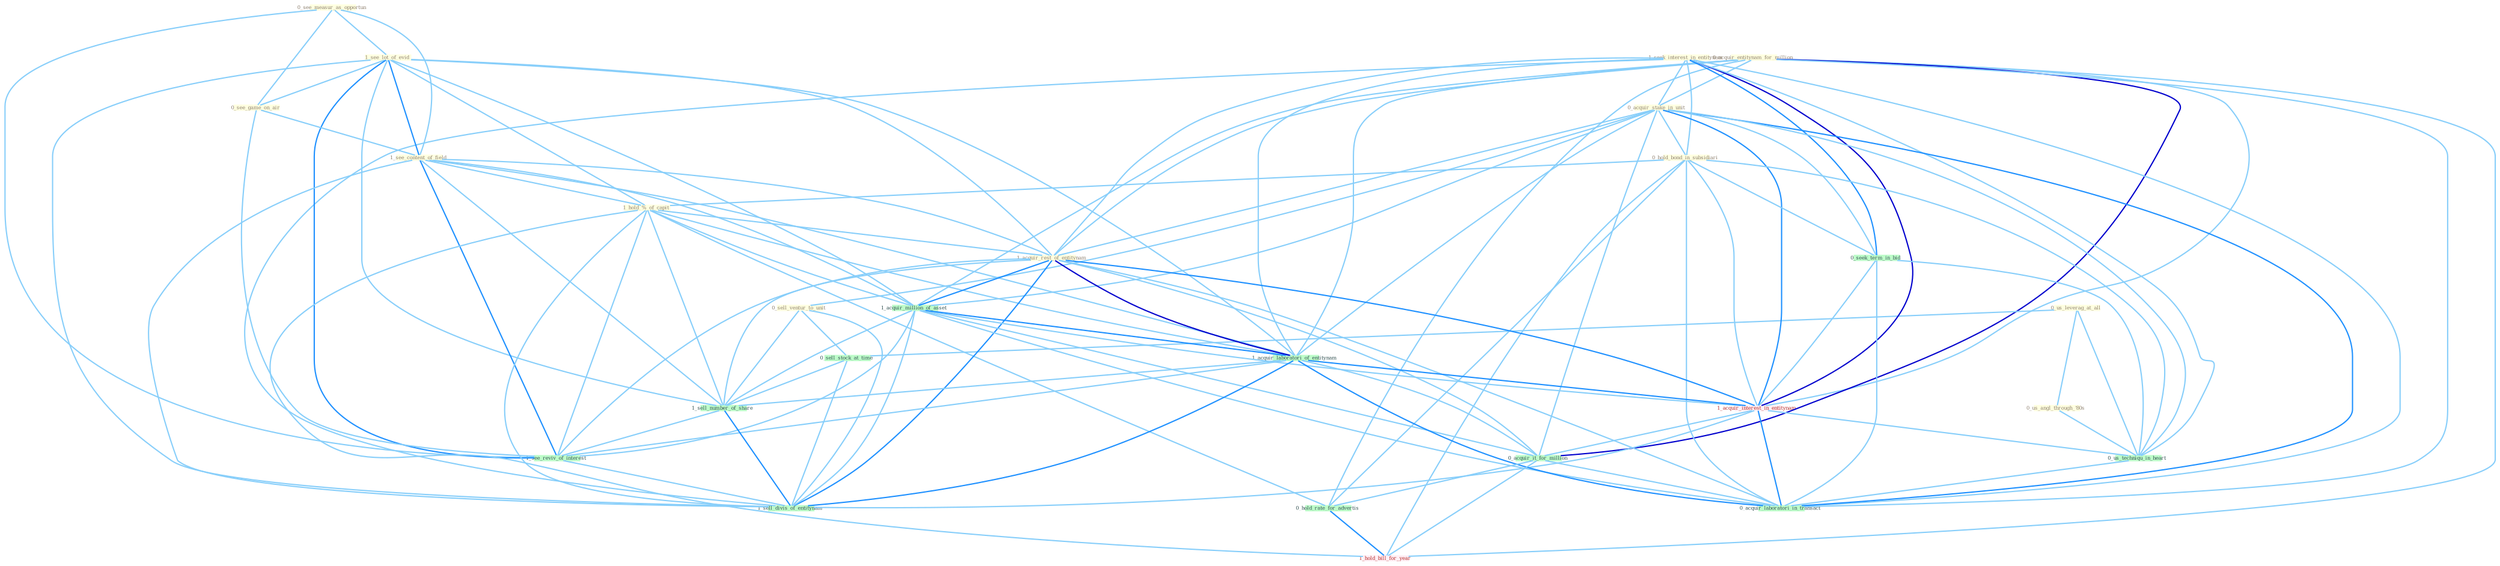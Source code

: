 Graph G{ 
    node
    [shape=polygon,style=filled,width=.5,height=.06,color="#BDFCC9",fixedsize=true,fontsize=4,
    fontcolor="#2f4f4f"];
    {node
    [color="#ffffe0", fontcolor="#8b7d6b"] "0_acquir_entitynam_for_million " "0_us_leverag_at_all " "0_us_angl_through_'80s " "0_see_measur_as_opportun " "1_seek_interest_in_entitynam " "0_acquir_stake_in_unit " "0_sell_ventur_to_unit " "1_see_lot_of_evid " "0_see_game_on_air " "1_see_content_of_field " "0_hold_bond_in_subsidiari " "1_hold_%_of_capit " "1_acquir_rest_of_entitynam "}
{node [color="#fff0f5", fontcolor="#b22222"] "1_acquir_interest_in_entitynam " "1_hold_bill_for_year "}
edge [color="#B0E2FF"];

	"0_acquir_entitynam_for_million " -- "0_acquir_stake_in_unit " [w="1", color="#87cefa" ];
	"0_acquir_entitynam_for_million " -- "1_acquir_rest_of_entitynam " [w="1", color="#87cefa" ];
	"0_acquir_entitynam_for_million " -- "1_acquir_million_of_asset " [w="1", color="#87cefa" ];
	"0_acquir_entitynam_for_million " -- "1_acquir_laboratori_of_entitynam " [w="1", color="#87cefa" ];
	"0_acquir_entitynam_for_million " -- "1_acquir_interest_in_entitynam " [w="1", color="#87cefa" ];
	"0_acquir_entitynam_for_million " -- "0_acquir_it_for_million " [w="3", color="#0000cd" , len=0.6];
	"0_acquir_entitynam_for_million " -- "0_hold_rate_for_advertis " [w="1", color="#87cefa" ];
	"0_acquir_entitynam_for_million " -- "0_acquir_laboratori_in_transact " [w="1", color="#87cefa" ];
	"0_acquir_entitynam_for_million " -- "1_hold_bill_for_year " [w="1", color="#87cefa" ];
	"0_us_leverag_at_all " -- "0_us_angl_through_'80s " [w="1", color="#87cefa" ];
	"0_us_leverag_at_all " -- "0_us_techniqu_in_heart " [w="1", color="#87cefa" ];
	"0_us_leverag_at_all " -- "0_sell_stock_at_time " [w="1", color="#87cefa" ];
	"0_us_angl_through_'80s " -- "0_us_techniqu_in_heart " [w="1", color="#87cefa" ];
	"0_see_measur_as_opportun " -- "1_see_lot_of_evid " [w="1", color="#87cefa" ];
	"0_see_measur_as_opportun " -- "0_see_game_on_air " [w="1", color="#87cefa" ];
	"0_see_measur_as_opportun " -- "1_see_content_of_field " [w="1", color="#87cefa" ];
	"0_see_measur_as_opportun " -- "1_see_reviv_of_interest " [w="1", color="#87cefa" ];
	"1_seek_interest_in_entitynam " -- "0_acquir_stake_in_unit " [w="1", color="#87cefa" ];
	"1_seek_interest_in_entitynam " -- "0_hold_bond_in_subsidiari " [w="1", color="#87cefa" ];
	"1_seek_interest_in_entitynam " -- "1_acquir_rest_of_entitynam " [w="1", color="#87cefa" ];
	"1_seek_interest_in_entitynam " -- "1_acquir_laboratori_of_entitynam " [w="1", color="#87cefa" ];
	"1_seek_interest_in_entitynam " -- "0_seek_term_in_bid " [w="2", color="#1e90ff" , len=0.8];
	"1_seek_interest_in_entitynam " -- "1_acquir_interest_in_entitynam " [w="3", color="#0000cd" , len=0.6];
	"1_seek_interest_in_entitynam " -- "0_us_techniqu_in_heart " [w="1", color="#87cefa" ];
	"1_seek_interest_in_entitynam " -- "0_acquir_laboratori_in_transact " [w="1", color="#87cefa" ];
	"1_seek_interest_in_entitynam " -- "1_sell_divis_of_entitynam " [w="1", color="#87cefa" ];
	"0_acquir_stake_in_unit " -- "0_sell_ventur_to_unit " [w="1", color="#87cefa" ];
	"0_acquir_stake_in_unit " -- "0_hold_bond_in_subsidiari " [w="1", color="#87cefa" ];
	"0_acquir_stake_in_unit " -- "1_acquir_rest_of_entitynam " [w="1", color="#87cefa" ];
	"0_acquir_stake_in_unit " -- "1_acquir_million_of_asset " [w="1", color="#87cefa" ];
	"0_acquir_stake_in_unit " -- "1_acquir_laboratori_of_entitynam " [w="1", color="#87cefa" ];
	"0_acquir_stake_in_unit " -- "0_seek_term_in_bid " [w="1", color="#87cefa" ];
	"0_acquir_stake_in_unit " -- "1_acquir_interest_in_entitynam " [w="2", color="#1e90ff" , len=0.8];
	"0_acquir_stake_in_unit " -- "0_us_techniqu_in_heart " [w="1", color="#87cefa" ];
	"0_acquir_stake_in_unit " -- "0_acquir_it_for_million " [w="1", color="#87cefa" ];
	"0_acquir_stake_in_unit " -- "0_acquir_laboratori_in_transact " [w="2", color="#1e90ff" , len=0.8];
	"0_sell_ventur_to_unit " -- "0_sell_stock_at_time " [w="1", color="#87cefa" ];
	"0_sell_ventur_to_unit " -- "1_sell_number_of_share " [w="1", color="#87cefa" ];
	"0_sell_ventur_to_unit " -- "1_sell_divis_of_entitynam " [w="1", color="#87cefa" ];
	"1_see_lot_of_evid " -- "0_see_game_on_air " [w="1", color="#87cefa" ];
	"1_see_lot_of_evid " -- "1_see_content_of_field " [w="2", color="#1e90ff" , len=0.8];
	"1_see_lot_of_evid " -- "1_hold_%_of_capit " [w="1", color="#87cefa" ];
	"1_see_lot_of_evid " -- "1_acquir_rest_of_entitynam " [w="1", color="#87cefa" ];
	"1_see_lot_of_evid " -- "1_acquir_million_of_asset " [w="1", color="#87cefa" ];
	"1_see_lot_of_evid " -- "1_acquir_laboratori_of_entitynam " [w="1", color="#87cefa" ];
	"1_see_lot_of_evid " -- "1_sell_number_of_share " [w="1", color="#87cefa" ];
	"1_see_lot_of_evid " -- "1_see_reviv_of_interest " [w="2", color="#1e90ff" , len=0.8];
	"1_see_lot_of_evid " -- "1_sell_divis_of_entitynam " [w="1", color="#87cefa" ];
	"0_see_game_on_air " -- "1_see_content_of_field " [w="1", color="#87cefa" ];
	"0_see_game_on_air " -- "1_see_reviv_of_interest " [w="1", color="#87cefa" ];
	"1_see_content_of_field " -- "1_hold_%_of_capit " [w="1", color="#87cefa" ];
	"1_see_content_of_field " -- "1_acquir_rest_of_entitynam " [w="1", color="#87cefa" ];
	"1_see_content_of_field " -- "1_acquir_million_of_asset " [w="1", color="#87cefa" ];
	"1_see_content_of_field " -- "1_acquir_laboratori_of_entitynam " [w="1", color="#87cefa" ];
	"1_see_content_of_field " -- "1_sell_number_of_share " [w="1", color="#87cefa" ];
	"1_see_content_of_field " -- "1_see_reviv_of_interest " [w="2", color="#1e90ff" , len=0.8];
	"1_see_content_of_field " -- "1_sell_divis_of_entitynam " [w="1", color="#87cefa" ];
	"0_hold_bond_in_subsidiari " -- "1_hold_%_of_capit " [w="1", color="#87cefa" ];
	"0_hold_bond_in_subsidiari " -- "0_seek_term_in_bid " [w="1", color="#87cefa" ];
	"0_hold_bond_in_subsidiari " -- "1_acquir_interest_in_entitynam " [w="1", color="#87cefa" ];
	"0_hold_bond_in_subsidiari " -- "0_us_techniqu_in_heart " [w="1", color="#87cefa" ];
	"0_hold_bond_in_subsidiari " -- "0_hold_rate_for_advertis " [w="1", color="#87cefa" ];
	"0_hold_bond_in_subsidiari " -- "0_acquir_laboratori_in_transact " [w="1", color="#87cefa" ];
	"0_hold_bond_in_subsidiari " -- "1_hold_bill_for_year " [w="1", color="#87cefa" ];
	"1_hold_%_of_capit " -- "1_acquir_rest_of_entitynam " [w="1", color="#87cefa" ];
	"1_hold_%_of_capit " -- "1_acquir_million_of_asset " [w="1", color="#87cefa" ];
	"1_hold_%_of_capit " -- "1_acquir_laboratori_of_entitynam " [w="1", color="#87cefa" ];
	"1_hold_%_of_capit " -- "0_hold_rate_for_advertis " [w="1", color="#87cefa" ];
	"1_hold_%_of_capit " -- "1_sell_number_of_share " [w="1", color="#87cefa" ];
	"1_hold_%_of_capit " -- "1_see_reviv_of_interest " [w="1", color="#87cefa" ];
	"1_hold_%_of_capit " -- "1_hold_bill_for_year " [w="1", color="#87cefa" ];
	"1_hold_%_of_capit " -- "1_sell_divis_of_entitynam " [w="1", color="#87cefa" ];
	"1_acquir_rest_of_entitynam " -- "1_acquir_million_of_asset " [w="2", color="#1e90ff" , len=0.8];
	"1_acquir_rest_of_entitynam " -- "1_acquir_laboratori_of_entitynam " [w="3", color="#0000cd" , len=0.6];
	"1_acquir_rest_of_entitynam " -- "1_acquir_interest_in_entitynam " [w="2", color="#1e90ff" , len=0.8];
	"1_acquir_rest_of_entitynam " -- "0_acquir_it_for_million " [w="1", color="#87cefa" ];
	"1_acquir_rest_of_entitynam " -- "0_acquir_laboratori_in_transact " [w="1", color="#87cefa" ];
	"1_acquir_rest_of_entitynam " -- "1_sell_number_of_share " [w="1", color="#87cefa" ];
	"1_acquir_rest_of_entitynam " -- "1_see_reviv_of_interest " [w="1", color="#87cefa" ];
	"1_acquir_rest_of_entitynam " -- "1_sell_divis_of_entitynam " [w="2", color="#1e90ff" , len=0.8];
	"1_acquir_million_of_asset " -- "1_acquir_laboratori_of_entitynam " [w="2", color="#1e90ff" , len=0.8];
	"1_acquir_million_of_asset " -- "1_acquir_interest_in_entitynam " [w="1", color="#87cefa" ];
	"1_acquir_million_of_asset " -- "0_acquir_it_for_million " [w="1", color="#87cefa" ];
	"1_acquir_million_of_asset " -- "0_acquir_laboratori_in_transact " [w="1", color="#87cefa" ];
	"1_acquir_million_of_asset " -- "1_sell_number_of_share " [w="1", color="#87cefa" ];
	"1_acquir_million_of_asset " -- "1_see_reviv_of_interest " [w="1", color="#87cefa" ];
	"1_acquir_million_of_asset " -- "1_sell_divis_of_entitynam " [w="1", color="#87cefa" ];
	"1_acquir_laboratori_of_entitynam " -- "1_acquir_interest_in_entitynam " [w="2", color="#1e90ff" , len=0.8];
	"1_acquir_laboratori_of_entitynam " -- "0_acquir_it_for_million " [w="1", color="#87cefa" ];
	"1_acquir_laboratori_of_entitynam " -- "0_acquir_laboratori_in_transact " [w="2", color="#1e90ff" , len=0.8];
	"1_acquir_laboratori_of_entitynam " -- "1_sell_number_of_share " [w="1", color="#87cefa" ];
	"1_acquir_laboratori_of_entitynam " -- "1_see_reviv_of_interest " [w="1", color="#87cefa" ];
	"1_acquir_laboratori_of_entitynam " -- "1_sell_divis_of_entitynam " [w="2", color="#1e90ff" , len=0.8];
	"0_seek_term_in_bid " -- "1_acquir_interest_in_entitynam " [w="1", color="#87cefa" ];
	"0_seek_term_in_bid " -- "0_us_techniqu_in_heart " [w="1", color="#87cefa" ];
	"0_seek_term_in_bid " -- "0_acquir_laboratori_in_transact " [w="1", color="#87cefa" ];
	"1_acquir_interest_in_entitynam " -- "0_us_techniqu_in_heart " [w="1", color="#87cefa" ];
	"1_acquir_interest_in_entitynam " -- "0_acquir_it_for_million " [w="1", color="#87cefa" ];
	"1_acquir_interest_in_entitynam " -- "0_acquir_laboratori_in_transact " [w="2", color="#1e90ff" , len=0.8];
	"1_acquir_interest_in_entitynam " -- "1_sell_divis_of_entitynam " [w="1", color="#87cefa" ];
	"0_us_techniqu_in_heart " -- "0_acquir_laboratori_in_transact " [w="1", color="#87cefa" ];
	"0_acquir_it_for_million " -- "0_hold_rate_for_advertis " [w="1", color="#87cefa" ];
	"0_acquir_it_for_million " -- "0_acquir_laboratori_in_transact " [w="1", color="#87cefa" ];
	"0_acquir_it_for_million " -- "1_hold_bill_for_year " [w="1", color="#87cefa" ];
	"0_hold_rate_for_advertis " -- "1_hold_bill_for_year " [w="2", color="#1e90ff" , len=0.8];
	"0_sell_stock_at_time " -- "1_sell_number_of_share " [w="1", color="#87cefa" ];
	"0_sell_stock_at_time " -- "1_sell_divis_of_entitynam " [w="1", color="#87cefa" ];
	"1_sell_number_of_share " -- "1_see_reviv_of_interest " [w="1", color="#87cefa" ];
	"1_sell_number_of_share " -- "1_sell_divis_of_entitynam " [w="2", color="#1e90ff" , len=0.8];
	"1_see_reviv_of_interest " -- "1_sell_divis_of_entitynam " [w="1", color="#87cefa" ];
}